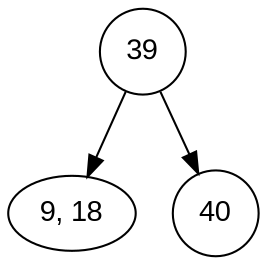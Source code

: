 digraph BST {
  node [fontname="Arial", shape=circle];

	/* 2039 [label="9, 20, 39", shape=oval]; */
	918[label="9, 18", shape=oval]
	39->918
	39->40;

}
